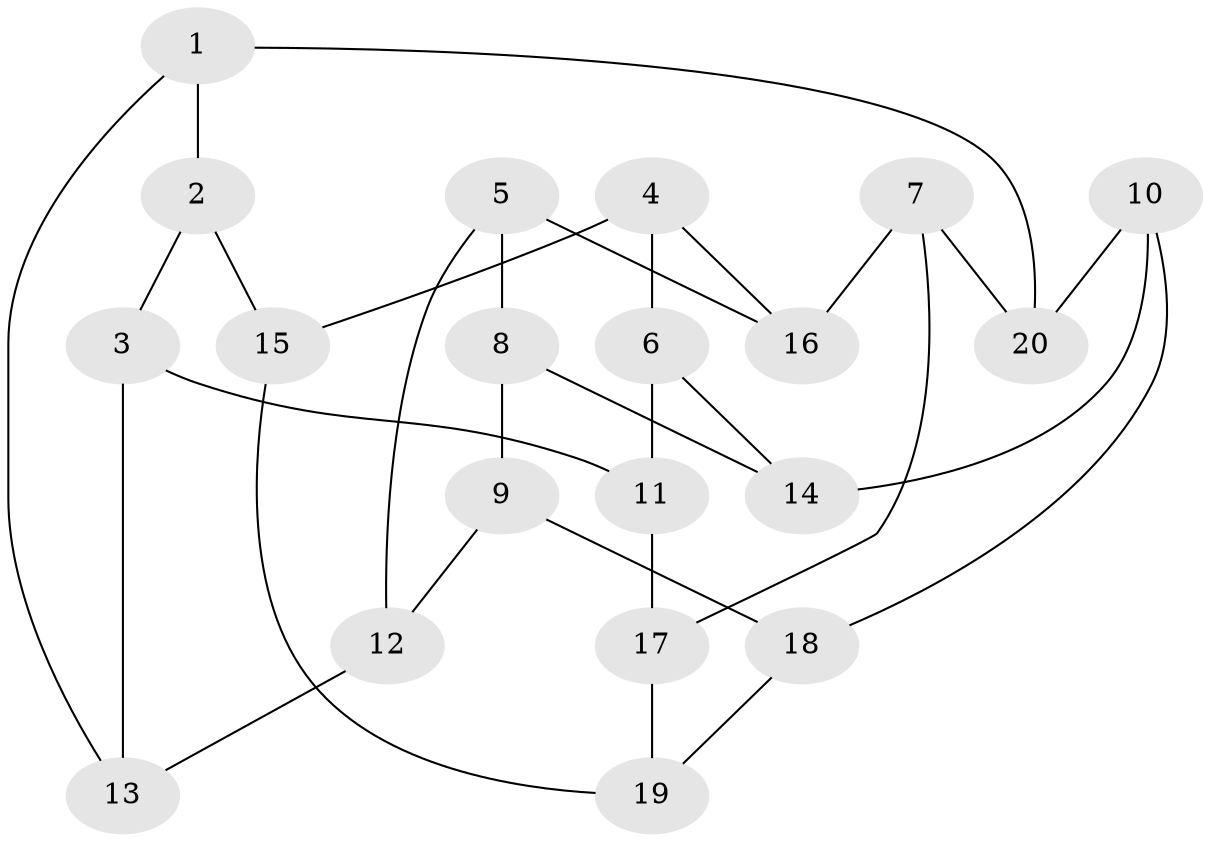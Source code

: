 // Generated by graph-tools (version 1.1) at 2025/46/02/15/25 05:46:28]
// undirected, 20 vertices, 30 edges
graph export_dot {
graph [start="1"]
  node [color=gray90,style=filled];
  1;
  2;
  3;
  4;
  5;
  6;
  7;
  8;
  9;
  10;
  11;
  12;
  13;
  14;
  15;
  16;
  17;
  18;
  19;
  20;
  1 -- 20;
  1 -- 2;
  1 -- 13;
  2 -- 15;
  2 -- 3;
  3 -- 13;
  3 -- 11;
  4 -- 6;
  4 -- 15;
  4 -- 16;
  5 -- 12;
  5 -- 8;
  5 -- 16;
  6 -- 11;
  6 -- 14;
  7 -- 16;
  7 -- 17;
  7 -- 20;
  8 -- 14;
  8 -- 9;
  9 -- 18;
  9 -- 12;
  10 -- 18;
  10 -- 20;
  10 -- 14;
  11 -- 17;
  12 -- 13;
  15 -- 19;
  17 -- 19;
  18 -- 19;
}
